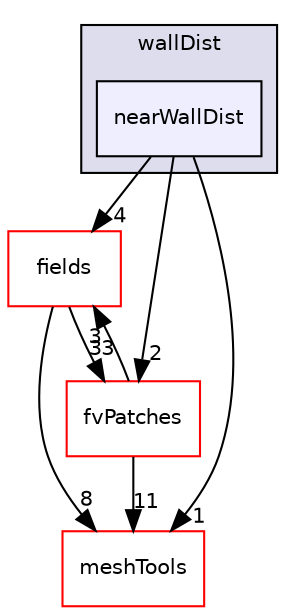 digraph "src/finiteVolume/fvMesh/wallDist/nearWallDist" {
  bgcolor=transparent;
  compound=true
  node [ fontsize="10", fontname="Helvetica"];
  edge [ labelfontsize="10", labelfontname="Helvetica"];
  subgraph clusterdir_8b2058fecce8beb3c5dcc5bc9fca7b03 {
    graph [ bgcolor="#ddddee", pencolor="black", label="wallDist" fontname="Helvetica", fontsize="10", URL="dir_8b2058fecce8beb3c5dcc5bc9fca7b03.html"]
  dir_83a93796d297d1f2cc1c77ad54201a6e [shape=box, label="nearWallDist", style="filled", fillcolor="#eeeeff", pencolor="black", URL="dir_83a93796d297d1f2cc1c77ad54201a6e.html"];
  }
  dir_25ab4a83a983f7bb7a38b7f63bb141b7 [shape=box label="fields" color="red" URL="dir_25ab4a83a983f7bb7a38b7f63bb141b7.html"];
  dir_ae30ad0bef50cf391b24c614251bb9fd [shape=box label="meshTools" color="red" URL="dir_ae30ad0bef50cf391b24c614251bb9fd.html"];
  dir_b630ab9569e31ffb9b2cc4747c3085db [shape=box label="fvPatches" color="red" URL="dir_b630ab9569e31ffb9b2cc4747c3085db.html"];
  dir_25ab4a83a983f7bb7a38b7f63bb141b7->dir_ae30ad0bef50cf391b24c614251bb9fd [headlabel="8", labeldistance=1.5 headhref="dir_000931_001804.html"];
  dir_25ab4a83a983f7bb7a38b7f63bb141b7->dir_b630ab9569e31ffb9b2cc4747c3085db [headlabel="33", labeldistance=1.5 headhref="dir_000931_001133.html"];
  dir_83a93796d297d1f2cc1c77ad54201a6e->dir_25ab4a83a983f7bb7a38b7f63bb141b7 [headlabel="4", labeldistance=1.5 headhref="dir_001156_000931.html"];
  dir_83a93796d297d1f2cc1c77ad54201a6e->dir_ae30ad0bef50cf391b24c614251bb9fd [headlabel="1", labeldistance=1.5 headhref="dir_001156_001804.html"];
  dir_83a93796d297d1f2cc1c77ad54201a6e->dir_b630ab9569e31ffb9b2cc4747c3085db [headlabel="2", labeldistance=1.5 headhref="dir_001156_001133.html"];
  dir_b630ab9569e31ffb9b2cc4747c3085db->dir_25ab4a83a983f7bb7a38b7f63bb141b7 [headlabel="3", labeldistance=1.5 headhref="dir_001133_000931.html"];
  dir_b630ab9569e31ffb9b2cc4747c3085db->dir_ae30ad0bef50cf391b24c614251bb9fd [headlabel="11", labeldistance=1.5 headhref="dir_001133_001804.html"];
}
